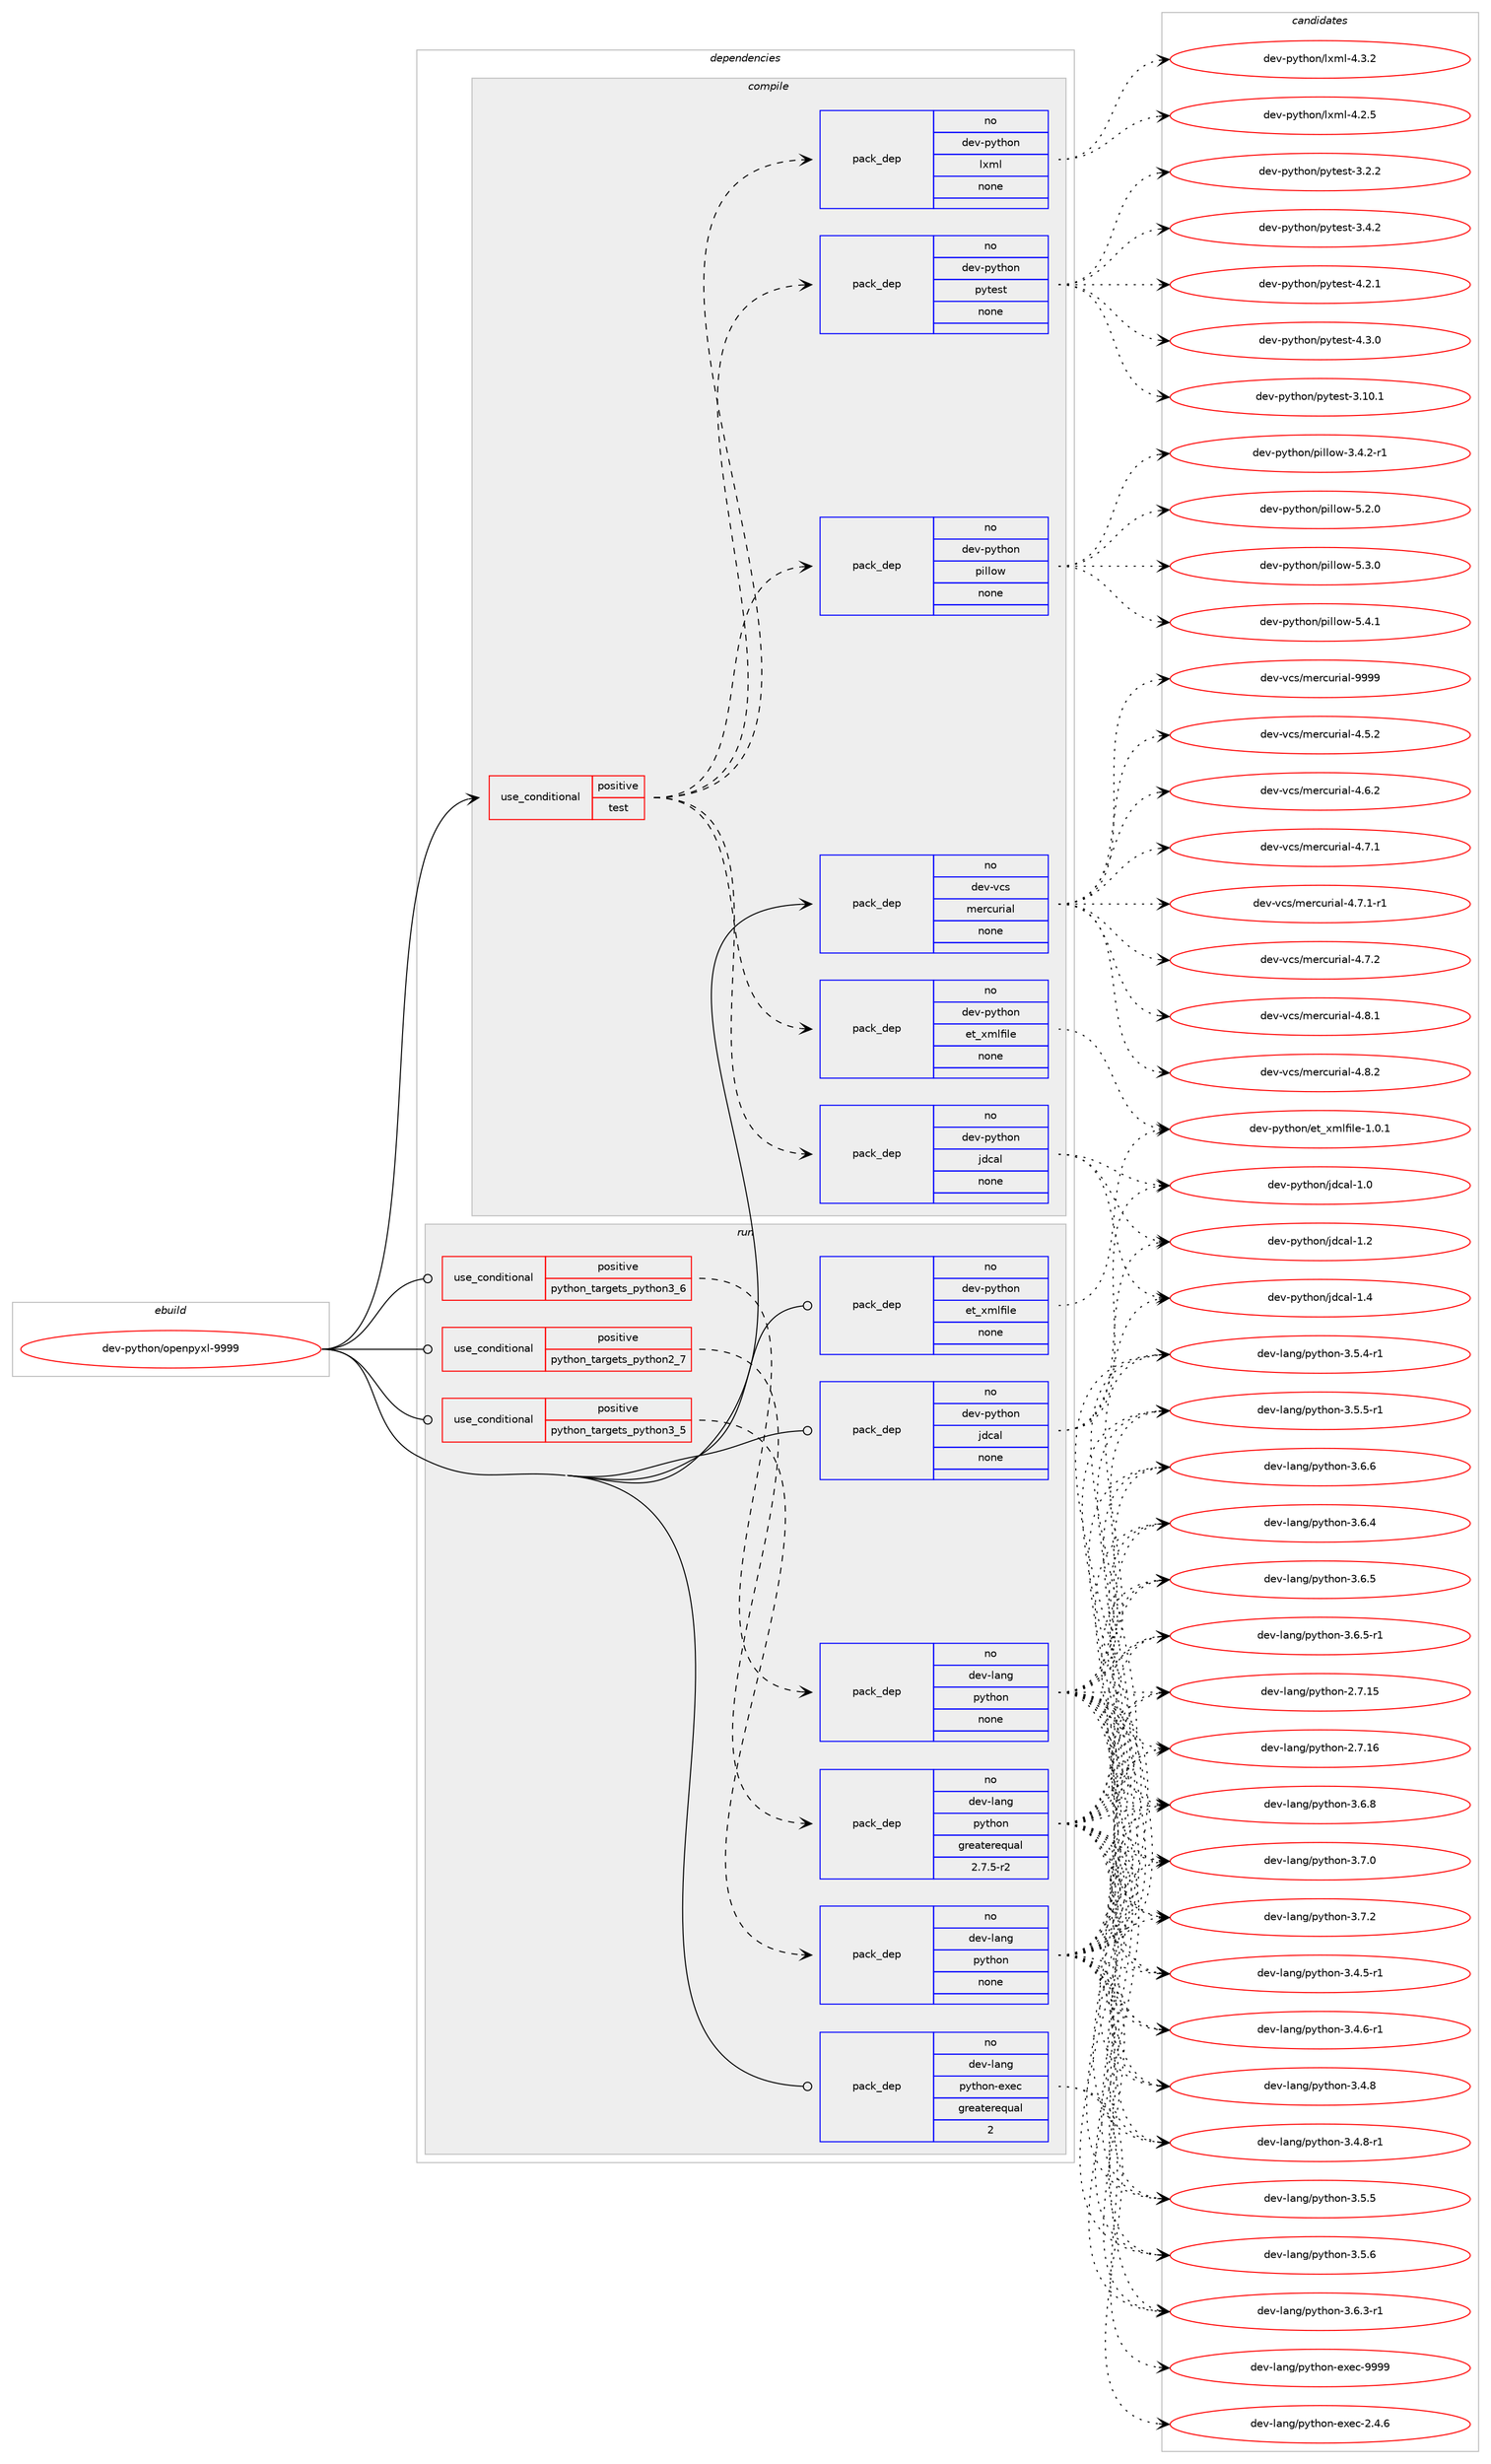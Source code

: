 digraph prolog {

# *************
# Graph options
# *************

newrank=true;
concentrate=true;
compound=true;
graph [rankdir=LR,fontname=Helvetica,fontsize=10,ranksep=1.5];#, ranksep=2.5, nodesep=0.2];
edge  [arrowhead=vee];
node  [fontname=Helvetica,fontsize=10];

# **********
# The ebuild
# **********

subgraph cluster_leftcol {
color=gray;
rank=same;
label=<<i>ebuild</i>>;
id [label="dev-python/openpyxl-9999", color=red, width=4, href="../dev-python/openpyxl-9999.svg"];
}

# ****************
# The dependencies
# ****************

subgraph cluster_midcol {
color=gray;
label=<<i>dependencies</i>>;
subgraph cluster_compile {
fillcolor="#eeeeee";
style=filled;
label=<<i>compile</i>>;
subgraph cond378550 {
dependency1421983 [label=<<TABLE BORDER="0" CELLBORDER="1" CELLSPACING="0" CELLPADDING="4"><TR><TD ROWSPAN="3" CELLPADDING="10">use_conditional</TD></TR><TR><TD>positive</TD></TR><TR><TD>test</TD></TR></TABLE>>, shape=none, color=red];
subgraph pack1020156 {
dependency1421984 [label=<<TABLE BORDER="0" CELLBORDER="1" CELLSPACING="0" CELLPADDING="4" WIDTH="220"><TR><TD ROWSPAN="6" CELLPADDING="30">pack_dep</TD></TR><TR><TD WIDTH="110">no</TD></TR><TR><TD>dev-python</TD></TR><TR><TD>jdcal</TD></TR><TR><TD>none</TD></TR><TR><TD></TD></TR></TABLE>>, shape=none, color=blue];
}
dependency1421983:e -> dependency1421984:w [weight=20,style="dashed",arrowhead="vee"];
subgraph pack1020157 {
dependency1421985 [label=<<TABLE BORDER="0" CELLBORDER="1" CELLSPACING="0" CELLPADDING="4" WIDTH="220"><TR><TD ROWSPAN="6" CELLPADDING="30">pack_dep</TD></TR><TR><TD WIDTH="110">no</TD></TR><TR><TD>dev-python</TD></TR><TR><TD>et_xmlfile</TD></TR><TR><TD>none</TD></TR><TR><TD></TD></TR></TABLE>>, shape=none, color=blue];
}
dependency1421983:e -> dependency1421985:w [weight=20,style="dashed",arrowhead="vee"];
subgraph pack1020158 {
dependency1421986 [label=<<TABLE BORDER="0" CELLBORDER="1" CELLSPACING="0" CELLPADDING="4" WIDTH="220"><TR><TD ROWSPAN="6" CELLPADDING="30">pack_dep</TD></TR><TR><TD WIDTH="110">no</TD></TR><TR><TD>dev-python</TD></TR><TR><TD>pytest</TD></TR><TR><TD>none</TD></TR><TR><TD></TD></TR></TABLE>>, shape=none, color=blue];
}
dependency1421983:e -> dependency1421986:w [weight=20,style="dashed",arrowhead="vee"];
subgraph pack1020159 {
dependency1421987 [label=<<TABLE BORDER="0" CELLBORDER="1" CELLSPACING="0" CELLPADDING="4" WIDTH="220"><TR><TD ROWSPAN="6" CELLPADDING="30">pack_dep</TD></TR><TR><TD WIDTH="110">no</TD></TR><TR><TD>dev-python</TD></TR><TR><TD>lxml</TD></TR><TR><TD>none</TD></TR><TR><TD></TD></TR></TABLE>>, shape=none, color=blue];
}
dependency1421983:e -> dependency1421987:w [weight=20,style="dashed",arrowhead="vee"];
subgraph pack1020160 {
dependency1421988 [label=<<TABLE BORDER="0" CELLBORDER="1" CELLSPACING="0" CELLPADDING="4" WIDTH="220"><TR><TD ROWSPAN="6" CELLPADDING="30">pack_dep</TD></TR><TR><TD WIDTH="110">no</TD></TR><TR><TD>dev-python</TD></TR><TR><TD>pillow</TD></TR><TR><TD>none</TD></TR><TR><TD></TD></TR></TABLE>>, shape=none, color=blue];
}
dependency1421983:e -> dependency1421988:w [weight=20,style="dashed",arrowhead="vee"];
}
id:e -> dependency1421983:w [weight=20,style="solid",arrowhead="vee"];
subgraph pack1020161 {
dependency1421989 [label=<<TABLE BORDER="0" CELLBORDER="1" CELLSPACING="0" CELLPADDING="4" WIDTH="220"><TR><TD ROWSPAN="6" CELLPADDING="30">pack_dep</TD></TR><TR><TD WIDTH="110">no</TD></TR><TR><TD>dev-vcs</TD></TR><TR><TD>mercurial</TD></TR><TR><TD>none</TD></TR><TR><TD></TD></TR></TABLE>>, shape=none, color=blue];
}
id:e -> dependency1421989:w [weight=20,style="solid",arrowhead="vee"];
}
subgraph cluster_compileandrun {
fillcolor="#eeeeee";
style=filled;
label=<<i>compile and run</i>>;
}
subgraph cluster_run {
fillcolor="#eeeeee";
style=filled;
label=<<i>run</i>>;
subgraph cond378551 {
dependency1421990 [label=<<TABLE BORDER="0" CELLBORDER="1" CELLSPACING="0" CELLPADDING="4"><TR><TD ROWSPAN="3" CELLPADDING="10">use_conditional</TD></TR><TR><TD>positive</TD></TR><TR><TD>python_targets_python2_7</TD></TR></TABLE>>, shape=none, color=red];
subgraph pack1020162 {
dependency1421991 [label=<<TABLE BORDER="0" CELLBORDER="1" CELLSPACING="0" CELLPADDING="4" WIDTH="220"><TR><TD ROWSPAN="6" CELLPADDING="30">pack_dep</TD></TR><TR><TD WIDTH="110">no</TD></TR><TR><TD>dev-lang</TD></TR><TR><TD>python</TD></TR><TR><TD>greaterequal</TD></TR><TR><TD>2.7.5-r2</TD></TR></TABLE>>, shape=none, color=blue];
}
dependency1421990:e -> dependency1421991:w [weight=20,style="dashed",arrowhead="vee"];
}
id:e -> dependency1421990:w [weight=20,style="solid",arrowhead="odot"];
subgraph cond378552 {
dependency1421992 [label=<<TABLE BORDER="0" CELLBORDER="1" CELLSPACING="0" CELLPADDING="4"><TR><TD ROWSPAN="3" CELLPADDING="10">use_conditional</TD></TR><TR><TD>positive</TD></TR><TR><TD>python_targets_python3_5</TD></TR></TABLE>>, shape=none, color=red];
subgraph pack1020163 {
dependency1421993 [label=<<TABLE BORDER="0" CELLBORDER="1" CELLSPACING="0" CELLPADDING="4" WIDTH="220"><TR><TD ROWSPAN="6" CELLPADDING="30">pack_dep</TD></TR><TR><TD WIDTH="110">no</TD></TR><TR><TD>dev-lang</TD></TR><TR><TD>python</TD></TR><TR><TD>none</TD></TR><TR><TD></TD></TR></TABLE>>, shape=none, color=blue];
}
dependency1421992:e -> dependency1421993:w [weight=20,style="dashed",arrowhead="vee"];
}
id:e -> dependency1421992:w [weight=20,style="solid",arrowhead="odot"];
subgraph cond378553 {
dependency1421994 [label=<<TABLE BORDER="0" CELLBORDER="1" CELLSPACING="0" CELLPADDING="4"><TR><TD ROWSPAN="3" CELLPADDING="10">use_conditional</TD></TR><TR><TD>positive</TD></TR><TR><TD>python_targets_python3_6</TD></TR></TABLE>>, shape=none, color=red];
subgraph pack1020164 {
dependency1421995 [label=<<TABLE BORDER="0" CELLBORDER="1" CELLSPACING="0" CELLPADDING="4" WIDTH="220"><TR><TD ROWSPAN="6" CELLPADDING="30">pack_dep</TD></TR><TR><TD WIDTH="110">no</TD></TR><TR><TD>dev-lang</TD></TR><TR><TD>python</TD></TR><TR><TD>none</TD></TR><TR><TD></TD></TR></TABLE>>, shape=none, color=blue];
}
dependency1421994:e -> dependency1421995:w [weight=20,style="dashed",arrowhead="vee"];
}
id:e -> dependency1421994:w [weight=20,style="solid",arrowhead="odot"];
subgraph pack1020165 {
dependency1421996 [label=<<TABLE BORDER="0" CELLBORDER="1" CELLSPACING="0" CELLPADDING="4" WIDTH="220"><TR><TD ROWSPAN="6" CELLPADDING="30">pack_dep</TD></TR><TR><TD WIDTH="110">no</TD></TR><TR><TD>dev-lang</TD></TR><TR><TD>python-exec</TD></TR><TR><TD>greaterequal</TD></TR><TR><TD>2</TD></TR></TABLE>>, shape=none, color=blue];
}
id:e -> dependency1421996:w [weight=20,style="solid",arrowhead="odot"];
subgraph pack1020166 {
dependency1421997 [label=<<TABLE BORDER="0" CELLBORDER="1" CELLSPACING="0" CELLPADDING="4" WIDTH="220"><TR><TD ROWSPAN="6" CELLPADDING="30">pack_dep</TD></TR><TR><TD WIDTH="110">no</TD></TR><TR><TD>dev-python</TD></TR><TR><TD>et_xmlfile</TD></TR><TR><TD>none</TD></TR><TR><TD></TD></TR></TABLE>>, shape=none, color=blue];
}
id:e -> dependency1421997:w [weight=20,style="solid",arrowhead="odot"];
subgraph pack1020167 {
dependency1421998 [label=<<TABLE BORDER="0" CELLBORDER="1" CELLSPACING="0" CELLPADDING="4" WIDTH="220"><TR><TD ROWSPAN="6" CELLPADDING="30">pack_dep</TD></TR><TR><TD WIDTH="110">no</TD></TR><TR><TD>dev-python</TD></TR><TR><TD>jdcal</TD></TR><TR><TD>none</TD></TR><TR><TD></TD></TR></TABLE>>, shape=none, color=blue];
}
id:e -> dependency1421998:w [weight=20,style="solid",arrowhead="odot"];
}
}

# **************
# The candidates
# **************

subgraph cluster_choices {
rank=same;
color=gray;
label=<<i>candidates</i>>;

subgraph choice1020156 {
color=black;
nodesep=1;
choice1001011184511212111610411111047106100999710845494648 [label="dev-python/jdcal-1.0", color=red, width=4,href="../dev-python/jdcal-1.0.svg"];
choice1001011184511212111610411111047106100999710845494650 [label="dev-python/jdcal-1.2", color=red, width=4,href="../dev-python/jdcal-1.2.svg"];
choice1001011184511212111610411111047106100999710845494652 [label="dev-python/jdcal-1.4", color=red, width=4,href="../dev-python/jdcal-1.4.svg"];
dependency1421984:e -> choice1001011184511212111610411111047106100999710845494648:w [style=dotted,weight="100"];
dependency1421984:e -> choice1001011184511212111610411111047106100999710845494650:w [style=dotted,weight="100"];
dependency1421984:e -> choice1001011184511212111610411111047106100999710845494652:w [style=dotted,weight="100"];
}
subgraph choice1020157 {
color=black;
nodesep=1;
choice100101118451121211161041111104710111695120109108102105108101454946484649 [label="dev-python/et_xmlfile-1.0.1", color=red, width=4,href="../dev-python/et_xmlfile-1.0.1.svg"];
dependency1421985:e -> choice100101118451121211161041111104710111695120109108102105108101454946484649:w [style=dotted,weight="100"];
}
subgraph choice1020158 {
color=black;
nodesep=1;
choice100101118451121211161041111104711212111610111511645514649484649 [label="dev-python/pytest-3.10.1", color=red, width=4,href="../dev-python/pytest-3.10.1.svg"];
choice1001011184511212111610411111047112121116101115116455146504650 [label="dev-python/pytest-3.2.2", color=red, width=4,href="../dev-python/pytest-3.2.2.svg"];
choice1001011184511212111610411111047112121116101115116455146524650 [label="dev-python/pytest-3.4.2", color=red, width=4,href="../dev-python/pytest-3.4.2.svg"];
choice1001011184511212111610411111047112121116101115116455246504649 [label="dev-python/pytest-4.2.1", color=red, width=4,href="../dev-python/pytest-4.2.1.svg"];
choice1001011184511212111610411111047112121116101115116455246514648 [label="dev-python/pytest-4.3.0", color=red, width=4,href="../dev-python/pytest-4.3.0.svg"];
dependency1421986:e -> choice100101118451121211161041111104711212111610111511645514649484649:w [style=dotted,weight="100"];
dependency1421986:e -> choice1001011184511212111610411111047112121116101115116455146504650:w [style=dotted,weight="100"];
dependency1421986:e -> choice1001011184511212111610411111047112121116101115116455146524650:w [style=dotted,weight="100"];
dependency1421986:e -> choice1001011184511212111610411111047112121116101115116455246504649:w [style=dotted,weight="100"];
dependency1421986:e -> choice1001011184511212111610411111047112121116101115116455246514648:w [style=dotted,weight="100"];
}
subgraph choice1020159 {
color=black;
nodesep=1;
choice1001011184511212111610411111047108120109108455246504653 [label="dev-python/lxml-4.2.5", color=red, width=4,href="../dev-python/lxml-4.2.5.svg"];
choice1001011184511212111610411111047108120109108455246514650 [label="dev-python/lxml-4.3.2", color=red, width=4,href="../dev-python/lxml-4.3.2.svg"];
dependency1421987:e -> choice1001011184511212111610411111047108120109108455246504653:w [style=dotted,weight="100"];
dependency1421987:e -> choice1001011184511212111610411111047108120109108455246514650:w [style=dotted,weight="100"];
}
subgraph choice1020160 {
color=black;
nodesep=1;
choice10010111845112121116104111110471121051081081111194551465246504511449 [label="dev-python/pillow-3.4.2-r1", color=red, width=4,href="../dev-python/pillow-3.4.2-r1.svg"];
choice1001011184511212111610411111047112105108108111119455346504648 [label="dev-python/pillow-5.2.0", color=red, width=4,href="../dev-python/pillow-5.2.0.svg"];
choice1001011184511212111610411111047112105108108111119455346514648 [label="dev-python/pillow-5.3.0", color=red, width=4,href="../dev-python/pillow-5.3.0.svg"];
choice1001011184511212111610411111047112105108108111119455346524649 [label="dev-python/pillow-5.4.1", color=red, width=4,href="../dev-python/pillow-5.4.1.svg"];
dependency1421988:e -> choice10010111845112121116104111110471121051081081111194551465246504511449:w [style=dotted,weight="100"];
dependency1421988:e -> choice1001011184511212111610411111047112105108108111119455346504648:w [style=dotted,weight="100"];
dependency1421988:e -> choice1001011184511212111610411111047112105108108111119455346514648:w [style=dotted,weight="100"];
dependency1421988:e -> choice1001011184511212111610411111047112105108108111119455346524649:w [style=dotted,weight="100"];
}
subgraph choice1020161 {
color=black;
nodesep=1;
choice1001011184511899115471091011149911711410597108455246534650 [label="dev-vcs/mercurial-4.5.2", color=red, width=4,href="../dev-vcs/mercurial-4.5.2.svg"];
choice1001011184511899115471091011149911711410597108455246544650 [label="dev-vcs/mercurial-4.6.2", color=red, width=4,href="../dev-vcs/mercurial-4.6.2.svg"];
choice1001011184511899115471091011149911711410597108455246554649 [label="dev-vcs/mercurial-4.7.1", color=red, width=4,href="../dev-vcs/mercurial-4.7.1.svg"];
choice10010111845118991154710910111499117114105971084552465546494511449 [label="dev-vcs/mercurial-4.7.1-r1", color=red, width=4,href="../dev-vcs/mercurial-4.7.1-r1.svg"];
choice1001011184511899115471091011149911711410597108455246554650 [label="dev-vcs/mercurial-4.7.2", color=red, width=4,href="../dev-vcs/mercurial-4.7.2.svg"];
choice1001011184511899115471091011149911711410597108455246564649 [label="dev-vcs/mercurial-4.8.1", color=red, width=4,href="../dev-vcs/mercurial-4.8.1.svg"];
choice1001011184511899115471091011149911711410597108455246564650 [label="dev-vcs/mercurial-4.8.2", color=red, width=4,href="../dev-vcs/mercurial-4.8.2.svg"];
choice10010111845118991154710910111499117114105971084557575757 [label="dev-vcs/mercurial-9999", color=red, width=4,href="../dev-vcs/mercurial-9999.svg"];
dependency1421989:e -> choice1001011184511899115471091011149911711410597108455246534650:w [style=dotted,weight="100"];
dependency1421989:e -> choice1001011184511899115471091011149911711410597108455246544650:w [style=dotted,weight="100"];
dependency1421989:e -> choice1001011184511899115471091011149911711410597108455246554649:w [style=dotted,weight="100"];
dependency1421989:e -> choice10010111845118991154710910111499117114105971084552465546494511449:w [style=dotted,weight="100"];
dependency1421989:e -> choice1001011184511899115471091011149911711410597108455246554650:w [style=dotted,weight="100"];
dependency1421989:e -> choice1001011184511899115471091011149911711410597108455246564649:w [style=dotted,weight="100"];
dependency1421989:e -> choice1001011184511899115471091011149911711410597108455246564650:w [style=dotted,weight="100"];
dependency1421989:e -> choice10010111845118991154710910111499117114105971084557575757:w [style=dotted,weight="100"];
}
subgraph choice1020162 {
color=black;
nodesep=1;
choice10010111845108971101034711212111610411111045504655464953 [label="dev-lang/python-2.7.15", color=red, width=4,href="../dev-lang/python-2.7.15.svg"];
choice10010111845108971101034711212111610411111045504655464954 [label="dev-lang/python-2.7.16", color=red, width=4,href="../dev-lang/python-2.7.16.svg"];
choice1001011184510897110103471121211161041111104551465246534511449 [label="dev-lang/python-3.4.5-r1", color=red, width=4,href="../dev-lang/python-3.4.5-r1.svg"];
choice1001011184510897110103471121211161041111104551465246544511449 [label="dev-lang/python-3.4.6-r1", color=red, width=4,href="../dev-lang/python-3.4.6-r1.svg"];
choice100101118451089711010347112121116104111110455146524656 [label="dev-lang/python-3.4.8", color=red, width=4,href="../dev-lang/python-3.4.8.svg"];
choice1001011184510897110103471121211161041111104551465246564511449 [label="dev-lang/python-3.4.8-r1", color=red, width=4,href="../dev-lang/python-3.4.8-r1.svg"];
choice1001011184510897110103471121211161041111104551465346524511449 [label="dev-lang/python-3.5.4-r1", color=red, width=4,href="../dev-lang/python-3.5.4-r1.svg"];
choice100101118451089711010347112121116104111110455146534653 [label="dev-lang/python-3.5.5", color=red, width=4,href="../dev-lang/python-3.5.5.svg"];
choice1001011184510897110103471121211161041111104551465346534511449 [label="dev-lang/python-3.5.5-r1", color=red, width=4,href="../dev-lang/python-3.5.5-r1.svg"];
choice100101118451089711010347112121116104111110455146534654 [label="dev-lang/python-3.5.6", color=red, width=4,href="../dev-lang/python-3.5.6.svg"];
choice1001011184510897110103471121211161041111104551465446514511449 [label="dev-lang/python-3.6.3-r1", color=red, width=4,href="../dev-lang/python-3.6.3-r1.svg"];
choice100101118451089711010347112121116104111110455146544652 [label="dev-lang/python-3.6.4", color=red, width=4,href="../dev-lang/python-3.6.4.svg"];
choice100101118451089711010347112121116104111110455146544653 [label="dev-lang/python-3.6.5", color=red, width=4,href="../dev-lang/python-3.6.5.svg"];
choice1001011184510897110103471121211161041111104551465446534511449 [label="dev-lang/python-3.6.5-r1", color=red, width=4,href="../dev-lang/python-3.6.5-r1.svg"];
choice100101118451089711010347112121116104111110455146544654 [label="dev-lang/python-3.6.6", color=red, width=4,href="../dev-lang/python-3.6.6.svg"];
choice100101118451089711010347112121116104111110455146544656 [label="dev-lang/python-3.6.8", color=red, width=4,href="../dev-lang/python-3.6.8.svg"];
choice100101118451089711010347112121116104111110455146554648 [label="dev-lang/python-3.7.0", color=red, width=4,href="../dev-lang/python-3.7.0.svg"];
choice100101118451089711010347112121116104111110455146554650 [label="dev-lang/python-3.7.2", color=red, width=4,href="../dev-lang/python-3.7.2.svg"];
dependency1421991:e -> choice10010111845108971101034711212111610411111045504655464953:w [style=dotted,weight="100"];
dependency1421991:e -> choice10010111845108971101034711212111610411111045504655464954:w [style=dotted,weight="100"];
dependency1421991:e -> choice1001011184510897110103471121211161041111104551465246534511449:w [style=dotted,weight="100"];
dependency1421991:e -> choice1001011184510897110103471121211161041111104551465246544511449:w [style=dotted,weight="100"];
dependency1421991:e -> choice100101118451089711010347112121116104111110455146524656:w [style=dotted,weight="100"];
dependency1421991:e -> choice1001011184510897110103471121211161041111104551465246564511449:w [style=dotted,weight="100"];
dependency1421991:e -> choice1001011184510897110103471121211161041111104551465346524511449:w [style=dotted,weight="100"];
dependency1421991:e -> choice100101118451089711010347112121116104111110455146534653:w [style=dotted,weight="100"];
dependency1421991:e -> choice1001011184510897110103471121211161041111104551465346534511449:w [style=dotted,weight="100"];
dependency1421991:e -> choice100101118451089711010347112121116104111110455146534654:w [style=dotted,weight="100"];
dependency1421991:e -> choice1001011184510897110103471121211161041111104551465446514511449:w [style=dotted,weight="100"];
dependency1421991:e -> choice100101118451089711010347112121116104111110455146544652:w [style=dotted,weight="100"];
dependency1421991:e -> choice100101118451089711010347112121116104111110455146544653:w [style=dotted,weight="100"];
dependency1421991:e -> choice1001011184510897110103471121211161041111104551465446534511449:w [style=dotted,weight="100"];
dependency1421991:e -> choice100101118451089711010347112121116104111110455146544654:w [style=dotted,weight="100"];
dependency1421991:e -> choice100101118451089711010347112121116104111110455146544656:w [style=dotted,weight="100"];
dependency1421991:e -> choice100101118451089711010347112121116104111110455146554648:w [style=dotted,weight="100"];
dependency1421991:e -> choice100101118451089711010347112121116104111110455146554650:w [style=dotted,weight="100"];
}
subgraph choice1020163 {
color=black;
nodesep=1;
choice10010111845108971101034711212111610411111045504655464953 [label="dev-lang/python-2.7.15", color=red, width=4,href="../dev-lang/python-2.7.15.svg"];
choice10010111845108971101034711212111610411111045504655464954 [label="dev-lang/python-2.7.16", color=red, width=4,href="../dev-lang/python-2.7.16.svg"];
choice1001011184510897110103471121211161041111104551465246534511449 [label="dev-lang/python-3.4.5-r1", color=red, width=4,href="../dev-lang/python-3.4.5-r1.svg"];
choice1001011184510897110103471121211161041111104551465246544511449 [label="dev-lang/python-3.4.6-r1", color=red, width=4,href="../dev-lang/python-3.4.6-r1.svg"];
choice100101118451089711010347112121116104111110455146524656 [label="dev-lang/python-3.4.8", color=red, width=4,href="../dev-lang/python-3.4.8.svg"];
choice1001011184510897110103471121211161041111104551465246564511449 [label="dev-lang/python-3.4.8-r1", color=red, width=4,href="../dev-lang/python-3.4.8-r1.svg"];
choice1001011184510897110103471121211161041111104551465346524511449 [label="dev-lang/python-3.5.4-r1", color=red, width=4,href="../dev-lang/python-3.5.4-r1.svg"];
choice100101118451089711010347112121116104111110455146534653 [label="dev-lang/python-3.5.5", color=red, width=4,href="../dev-lang/python-3.5.5.svg"];
choice1001011184510897110103471121211161041111104551465346534511449 [label="dev-lang/python-3.5.5-r1", color=red, width=4,href="../dev-lang/python-3.5.5-r1.svg"];
choice100101118451089711010347112121116104111110455146534654 [label="dev-lang/python-3.5.6", color=red, width=4,href="../dev-lang/python-3.5.6.svg"];
choice1001011184510897110103471121211161041111104551465446514511449 [label="dev-lang/python-3.6.3-r1", color=red, width=4,href="../dev-lang/python-3.6.3-r1.svg"];
choice100101118451089711010347112121116104111110455146544652 [label="dev-lang/python-3.6.4", color=red, width=4,href="../dev-lang/python-3.6.4.svg"];
choice100101118451089711010347112121116104111110455146544653 [label="dev-lang/python-3.6.5", color=red, width=4,href="../dev-lang/python-3.6.5.svg"];
choice1001011184510897110103471121211161041111104551465446534511449 [label="dev-lang/python-3.6.5-r1", color=red, width=4,href="../dev-lang/python-3.6.5-r1.svg"];
choice100101118451089711010347112121116104111110455146544654 [label="dev-lang/python-3.6.6", color=red, width=4,href="../dev-lang/python-3.6.6.svg"];
choice100101118451089711010347112121116104111110455146544656 [label="dev-lang/python-3.6.8", color=red, width=4,href="../dev-lang/python-3.6.8.svg"];
choice100101118451089711010347112121116104111110455146554648 [label="dev-lang/python-3.7.0", color=red, width=4,href="../dev-lang/python-3.7.0.svg"];
choice100101118451089711010347112121116104111110455146554650 [label="dev-lang/python-3.7.2", color=red, width=4,href="../dev-lang/python-3.7.2.svg"];
dependency1421993:e -> choice10010111845108971101034711212111610411111045504655464953:w [style=dotted,weight="100"];
dependency1421993:e -> choice10010111845108971101034711212111610411111045504655464954:w [style=dotted,weight="100"];
dependency1421993:e -> choice1001011184510897110103471121211161041111104551465246534511449:w [style=dotted,weight="100"];
dependency1421993:e -> choice1001011184510897110103471121211161041111104551465246544511449:w [style=dotted,weight="100"];
dependency1421993:e -> choice100101118451089711010347112121116104111110455146524656:w [style=dotted,weight="100"];
dependency1421993:e -> choice1001011184510897110103471121211161041111104551465246564511449:w [style=dotted,weight="100"];
dependency1421993:e -> choice1001011184510897110103471121211161041111104551465346524511449:w [style=dotted,weight="100"];
dependency1421993:e -> choice100101118451089711010347112121116104111110455146534653:w [style=dotted,weight="100"];
dependency1421993:e -> choice1001011184510897110103471121211161041111104551465346534511449:w [style=dotted,weight="100"];
dependency1421993:e -> choice100101118451089711010347112121116104111110455146534654:w [style=dotted,weight="100"];
dependency1421993:e -> choice1001011184510897110103471121211161041111104551465446514511449:w [style=dotted,weight="100"];
dependency1421993:e -> choice100101118451089711010347112121116104111110455146544652:w [style=dotted,weight="100"];
dependency1421993:e -> choice100101118451089711010347112121116104111110455146544653:w [style=dotted,weight="100"];
dependency1421993:e -> choice1001011184510897110103471121211161041111104551465446534511449:w [style=dotted,weight="100"];
dependency1421993:e -> choice100101118451089711010347112121116104111110455146544654:w [style=dotted,weight="100"];
dependency1421993:e -> choice100101118451089711010347112121116104111110455146544656:w [style=dotted,weight="100"];
dependency1421993:e -> choice100101118451089711010347112121116104111110455146554648:w [style=dotted,weight="100"];
dependency1421993:e -> choice100101118451089711010347112121116104111110455146554650:w [style=dotted,weight="100"];
}
subgraph choice1020164 {
color=black;
nodesep=1;
choice10010111845108971101034711212111610411111045504655464953 [label="dev-lang/python-2.7.15", color=red, width=4,href="../dev-lang/python-2.7.15.svg"];
choice10010111845108971101034711212111610411111045504655464954 [label="dev-lang/python-2.7.16", color=red, width=4,href="../dev-lang/python-2.7.16.svg"];
choice1001011184510897110103471121211161041111104551465246534511449 [label="dev-lang/python-3.4.5-r1", color=red, width=4,href="../dev-lang/python-3.4.5-r1.svg"];
choice1001011184510897110103471121211161041111104551465246544511449 [label="dev-lang/python-3.4.6-r1", color=red, width=4,href="../dev-lang/python-3.4.6-r1.svg"];
choice100101118451089711010347112121116104111110455146524656 [label="dev-lang/python-3.4.8", color=red, width=4,href="../dev-lang/python-3.4.8.svg"];
choice1001011184510897110103471121211161041111104551465246564511449 [label="dev-lang/python-3.4.8-r1", color=red, width=4,href="../dev-lang/python-3.4.8-r1.svg"];
choice1001011184510897110103471121211161041111104551465346524511449 [label="dev-lang/python-3.5.4-r1", color=red, width=4,href="../dev-lang/python-3.5.4-r1.svg"];
choice100101118451089711010347112121116104111110455146534653 [label="dev-lang/python-3.5.5", color=red, width=4,href="../dev-lang/python-3.5.5.svg"];
choice1001011184510897110103471121211161041111104551465346534511449 [label="dev-lang/python-3.5.5-r1", color=red, width=4,href="../dev-lang/python-3.5.5-r1.svg"];
choice100101118451089711010347112121116104111110455146534654 [label="dev-lang/python-3.5.6", color=red, width=4,href="../dev-lang/python-3.5.6.svg"];
choice1001011184510897110103471121211161041111104551465446514511449 [label="dev-lang/python-3.6.3-r1", color=red, width=4,href="../dev-lang/python-3.6.3-r1.svg"];
choice100101118451089711010347112121116104111110455146544652 [label="dev-lang/python-3.6.4", color=red, width=4,href="../dev-lang/python-3.6.4.svg"];
choice100101118451089711010347112121116104111110455146544653 [label="dev-lang/python-3.6.5", color=red, width=4,href="../dev-lang/python-3.6.5.svg"];
choice1001011184510897110103471121211161041111104551465446534511449 [label="dev-lang/python-3.6.5-r1", color=red, width=4,href="../dev-lang/python-3.6.5-r1.svg"];
choice100101118451089711010347112121116104111110455146544654 [label="dev-lang/python-3.6.6", color=red, width=4,href="../dev-lang/python-3.6.6.svg"];
choice100101118451089711010347112121116104111110455146544656 [label="dev-lang/python-3.6.8", color=red, width=4,href="../dev-lang/python-3.6.8.svg"];
choice100101118451089711010347112121116104111110455146554648 [label="dev-lang/python-3.7.0", color=red, width=4,href="../dev-lang/python-3.7.0.svg"];
choice100101118451089711010347112121116104111110455146554650 [label="dev-lang/python-3.7.2", color=red, width=4,href="../dev-lang/python-3.7.2.svg"];
dependency1421995:e -> choice10010111845108971101034711212111610411111045504655464953:w [style=dotted,weight="100"];
dependency1421995:e -> choice10010111845108971101034711212111610411111045504655464954:w [style=dotted,weight="100"];
dependency1421995:e -> choice1001011184510897110103471121211161041111104551465246534511449:w [style=dotted,weight="100"];
dependency1421995:e -> choice1001011184510897110103471121211161041111104551465246544511449:w [style=dotted,weight="100"];
dependency1421995:e -> choice100101118451089711010347112121116104111110455146524656:w [style=dotted,weight="100"];
dependency1421995:e -> choice1001011184510897110103471121211161041111104551465246564511449:w [style=dotted,weight="100"];
dependency1421995:e -> choice1001011184510897110103471121211161041111104551465346524511449:w [style=dotted,weight="100"];
dependency1421995:e -> choice100101118451089711010347112121116104111110455146534653:w [style=dotted,weight="100"];
dependency1421995:e -> choice1001011184510897110103471121211161041111104551465346534511449:w [style=dotted,weight="100"];
dependency1421995:e -> choice100101118451089711010347112121116104111110455146534654:w [style=dotted,weight="100"];
dependency1421995:e -> choice1001011184510897110103471121211161041111104551465446514511449:w [style=dotted,weight="100"];
dependency1421995:e -> choice100101118451089711010347112121116104111110455146544652:w [style=dotted,weight="100"];
dependency1421995:e -> choice100101118451089711010347112121116104111110455146544653:w [style=dotted,weight="100"];
dependency1421995:e -> choice1001011184510897110103471121211161041111104551465446534511449:w [style=dotted,weight="100"];
dependency1421995:e -> choice100101118451089711010347112121116104111110455146544654:w [style=dotted,weight="100"];
dependency1421995:e -> choice100101118451089711010347112121116104111110455146544656:w [style=dotted,weight="100"];
dependency1421995:e -> choice100101118451089711010347112121116104111110455146554648:w [style=dotted,weight="100"];
dependency1421995:e -> choice100101118451089711010347112121116104111110455146554650:w [style=dotted,weight="100"];
}
subgraph choice1020165 {
color=black;
nodesep=1;
choice1001011184510897110103471121211161041111104510112010199455046524654 [label="dev-lang/python-exec-2.4.6", color=red, width=4,href="../dev-lang/python-exec-2.4.6.svg"];
choice10010111845108971101034711212111610411111045101120101994557575757 [label="dev-lang/python-exec-9999", color=red, width=4,href="../dev-lang/python-exec-9999.svg"];
dependency1421996:e -> choice1001011184510897110103471121211161041111104510112010199455046524654:w [style=dotted,weight="100"];
dependency1421996:e -> choice10010111845108971101034711212111610411111045101120101994557575757:w [style=dotted,weight="100"];
}
subgraph choice1020166 {
color=black;
nodesep=1;
choice100101118451121211161041111104710111695120109108102105108101454946484649 [label="dev-python/et_xmlfile-1.0.1", color=red, width=4,href="../dev-python/et_xmlfile-1.0.1.svg"];
dependency1421997:e -> choice100101118451121211161041111104710111695120109108102105108101454946484649:w [style=dotted,weight="100"];
}
subgraph choice1020167 {
color=black;
nodesep=1;
choice1001011184511212111610411111047106100999710845494648 [label="dev-python/jdcal-1.0", color=red, width=4,href="../dev-python/jdcal-1.0.svg"];
choice1001011184511212111610411111047106100999710845494650 [label="dev-python/jdcal-1.2", color=red, width=4,href="../dev-python/jdcal-1.2.svg"];
choice1001011184511212111610411111047106100999710845494652 [label="dev-python/jdcal-1.4", color=red, width=4,href="../dev-python/jdcal-1.4.svg"];
dependency1421998:e -> choice1001011184511212111610411111047106100999710845494648:w [style=dotted,weight="100"];
dependency1421998:e -> choice1001011184511212111610411111047106100999710845494650:w [style=dotted,weight="100"];
dependency1421998:e -> choice1001011184511212111610411111047106100999710845494652:w [style=dotted,weight="100"];
}
}

}
